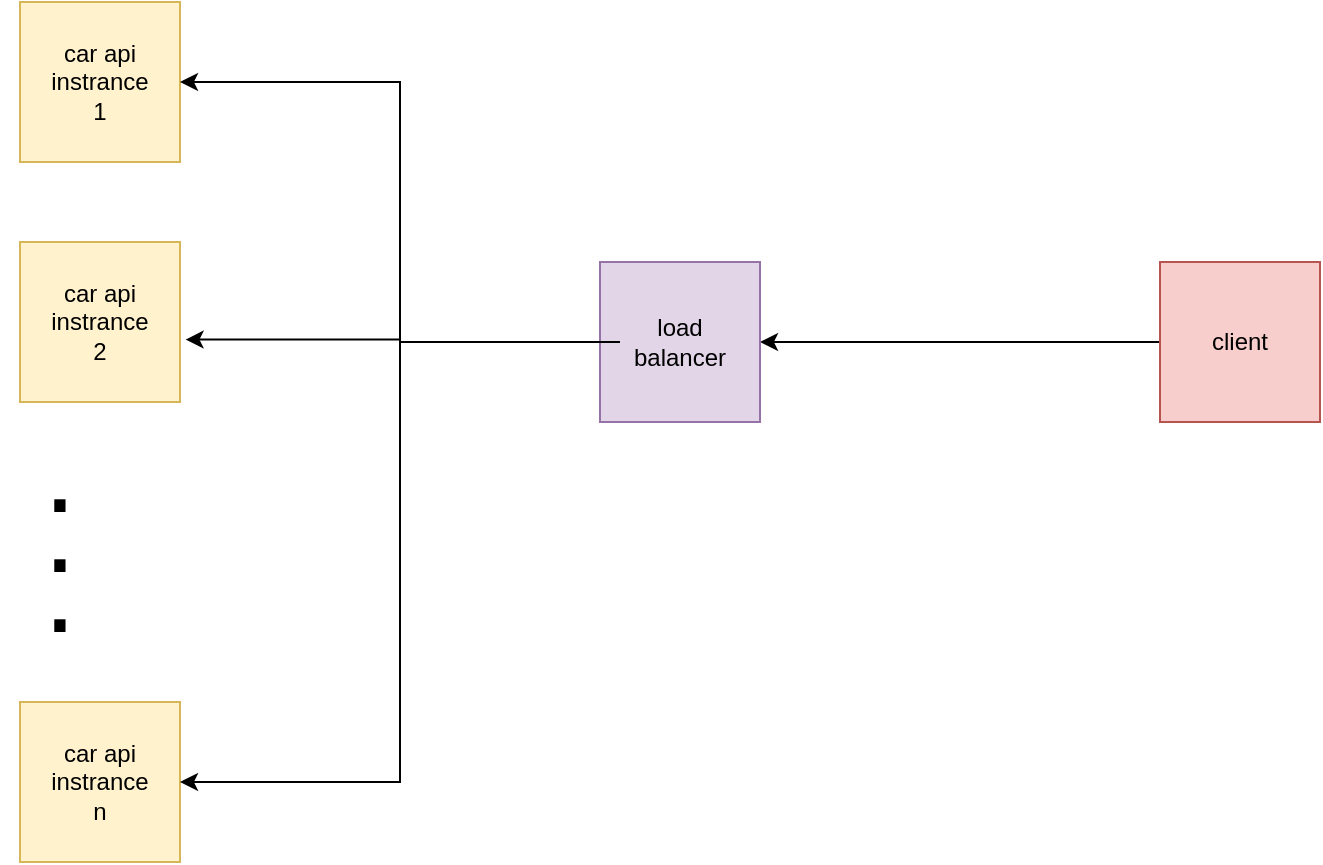 <mxfile version="16.5.1" type="device"><diagram id="QY0Rr1sC2ahjYF1xwYiy" name="Page-1"><mxGraphModel dx="1422" dy="845" grid="1" gridSize="10" guides="1" tooltips="1" connect="1" arrows="1" fold="1" page="1" pageScale="1" pageWidth="1920" pageHeight="1200" math="0" shadow="0"><root><mxCell id="0"/><mxCell id="1" parent="0"/><mxCell id="8PA26rOYzN9A0tx7umuz-1" value="" style="whiteSpace=wrap;html=1;aspect=fixed;fontSize=59;fillColor=#fff2cc;strokeColor=#d6b656;" vertex="1" parent="1"><mxGeometry x="260" y="300" width="80" height="80" as="geometry"/></mxCell><mxCell id="8PA26rOYzN9A0tx7umuz-2" value="" style="whiteSpace=wrap;html=1;aspect=fixed;fontSize=59;fillColor=#fff2cc;strokeColor=#d6b656;" vertex="1" parent="1"><mxGeometry x="260" y="180" width="80" height="80" as="geometry"/></mxCell><mxCell id="8PA26rOYzN9A0tx7umuz-3" value="" style="whiteSpace=wrap;html=1;aspect=fixed;fontSize=59;fillColor=#fff2cc;strokeColor=#d6b656;" vertex="1" parent="1"><mxGeometry x="260" y="530" width="80" height="80" as="geometry"/></mxCell><mxCell id="8PA26rOYzN9A0tx7umuz-17" style="edgeStyle=orthogonalEdgeStyle;rounded=0;orthogonalLoop=1;jettySize=auto;html=1;fontSize=12;entryX=1;entryY=0.5;entryDx=0;entryDy=0;" edge="1" parent="1" source="8PA26rOYzN9A0tx7umuz-4" target="8PA26rOYzN9A0tx7umuz-12"><mxGeometry relative="1" as="geometry"><mxPoint x="640" y="350" as="targetPoint"/></mxGeometry></mxCell><mxCell id="8PA26rOYzN9A0tx7umuz-4" value="" style="whiteSpace=wrap;html=1;aspect=fixed;fontSize=59;fillColor=#f8cecc;strokeColor=#b85450;" vertex="1" parent="1"><mxGeometry x="830" y="310" width="80" height="80" as="geometry"/></mxCell><mxCell id="8PA26rOYzN9A0tx7umuz-5" value="." style="text;html=1;strokeColor=none;fillColor=none;align=center;verticalAlign=middle;whiteSpace=wrap;rounded=0;fontSize=59;" vertex="1" parent="1"><mxGeometry x="250" y="400" width="60" height="30" as="geometry"/></mxCell><mxCell id="8PA26rOYzN9A0tx7umuz-6" value="." style="text;html=1;strokeColor=none;fillColor=none;align=center;verticalAlign=middle;whiteSpace=wrap;rounded=0;fontSize=59;" vertex="1" parent="1"><mxGeometry x="250" y="430" width="60" height="30" as="geometry"/></mxCell><mxCell id="8PA26rOYzN9A0tx7umuz-7" value="." style="text;html=1;strokeColor=none;fillColor=none;align=center;verticalAlign=middle;whiteSpace=wrap;rounded=0;fontSize=59;" vertex="1" parent="1"><mxGeometry x="250" y="460" width="60" height="30" as="geometry"/></mxCell><mxCell id="8PA26rOYzN9A0tx7umuz-8" value="car api instrance 1" style="text;html=1;strokeColor=none;fillColor=none;align=center;verticalAlign=middle;whiteSpace=wrap;rounded=0;fontSize=12;" vertex="1" parent="1"><mxGeometry x="270" y="205" width="60" height="30" as="geometry"/></mxCell><mxCell id="8PA26rOYzN9A0tx7umuz-9" value="client" style="text;html=1;strokeColor=none;fillColor=none;align=center;verticalAlign=middle;whiteSpace=wrap;rounded=0;fontSize=12;" vertex="1" parent="1"><mxGeometry x="840" y="335" width="60" height="30" as="geometry"/></mxCell><mxCell id="8PA26rOYzN9A0tx7umuz-10" value="car api instrance 2" style="text;html=1;strokeColor=none;fillColor=none;align=center;verticalAlign=middle;whiteSpace=wrap;rounded=0;fontSize=12;" vertex="1" parent="1"><mxGeometry x="270" y="325" width="60" height="30" as="geometry"/></mxCell><mxCell id="8PA26rOYzN9A0tx7umuz-11" value="car api instrance n" style="text;html=1;strokeColor=none;fillColor=none;align=center;verticalAlign=middle;whiteSpace=wrap;rounded=0;fontSize=12;" vertex="1" parent="1"><mxGeometry x="270" y="555" width="60" height="30" as="geometry"/></mxCell><mxCell id="8PA26rOYzN9A0tx7umuz-12" value="" style="whiteSpace=wrap;html=1;aspect=fixed;fontSize=12;fillColor=#e1d5e7;strokeColor=#9673a6;" vertex="1" parent="1"><mxGeometry x="550" y="310" width="80" height="80" as="geometry"/></mxCell><mxCell id="8PA26rOYzN9A0tx7umuz-14" style="edgeStyle=orthogonalEdgeStyle;rounded=0;orthogonalLoop=1;jettySize=auto;html=1;entryX=1;entryY=0.5;entryDx=0;entryDy=0;fontSize=12;" edge="1" parent="1" source="8PA26rOYzN9A0tx7umuz-13" target="8PA26rOYzN9A0tx7umuz-2"><mxGeometry relative="1" as="geometry"/></mxCell><mxCell id="8PA26rOYzN9A0tx7umuz-15" style="edgeStyle=orthogonalEdgeStyle;rounded=0;orthogonalLoop=1;jettySize=auto;html=1;entryX=1.035;entryY=0.61;entryDx=0;entryDy=0;entryPerimeter=0;fontSize=12;" edge="1" parent="1" source="8PA26rOYzN9A0tx7umuz-13" target="8PA26rOYzN9A0tx7umuz-1"><mxGeometry relative="1" as="geometry"/></mxCell><mxCell id="8PA26rOYzN9A0tx7umuz-16" style="edgeStyle=orthogonalEdgeStyle;rounded=0;orthogonalLoop=1;jettySize=auto;html=1;entryX=1;entryY=0.5;entryDx=0;entryDy=0;fontSize=12;" edge="1" parent="1" source="8PA26rOYzN9A0tx7umuz-13" target="8PA26rOYzN9A0tx7umuz-3"><mxGeometry relative="1" as="geometry"><Array as="points"><mxPoint x="450" y="350"/><mxPoint x="450" y="570"/></Array></mxGeometry></mxCell><mxCell id="8PA26rOYzN9A0tx7umuz-13" value="load balancer" style="text;html=1;strokeColor=none;fillColor=none;align=center;verticalAlign=middle;whiteSpace=wrap;rounded=0;fontSize=12;" vertex="1" parent="1"><mxGeometry x="560" y="335" width="60" height="30" as="geometry"/></mxCell></root></mxGraphModel></diagram></mxfile>